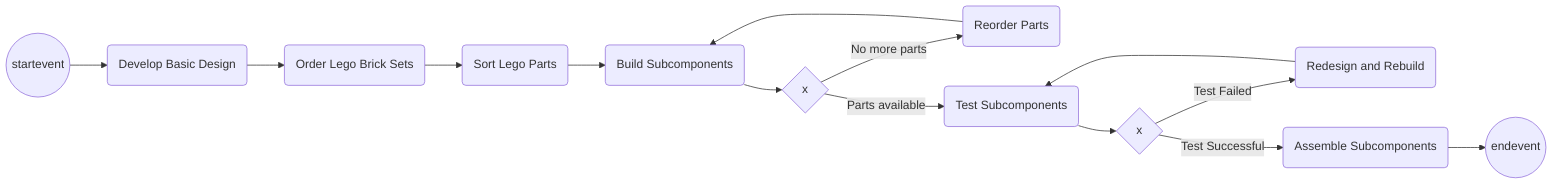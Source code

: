 graph LR
1:startevent:((startevent)) --> 2:task:(Develop Basic Design)
2:task: --> 3:task:(Order Lego Brick Sets)
3:task: --> 4:task:(Sort Lego Parts)
4:task: --> 5:task:(Build Subcomponents)
5:task: --> 6:exclusivegateway:{x}
6:exclusivegateway:{x} --> |No more parts| 7:task:(Reorder Parts)
7:task: --> 5:task: 
6:exclusivegateway:{x} --> |Parts available| 8:task:(Test Subcomponents)
8:task: --> 9:exclusivegateway:{x}
9:exclusivegateway:{x} --> |Test Failed| 10:task:(Redesign and Rebuild)
10:task: --> 8:task: 
9:exclusivegateway:{x} --> |Test Successful| 11:task:(Assemble Subcomponents)
11:task: --> 12:endevent:((endevent))